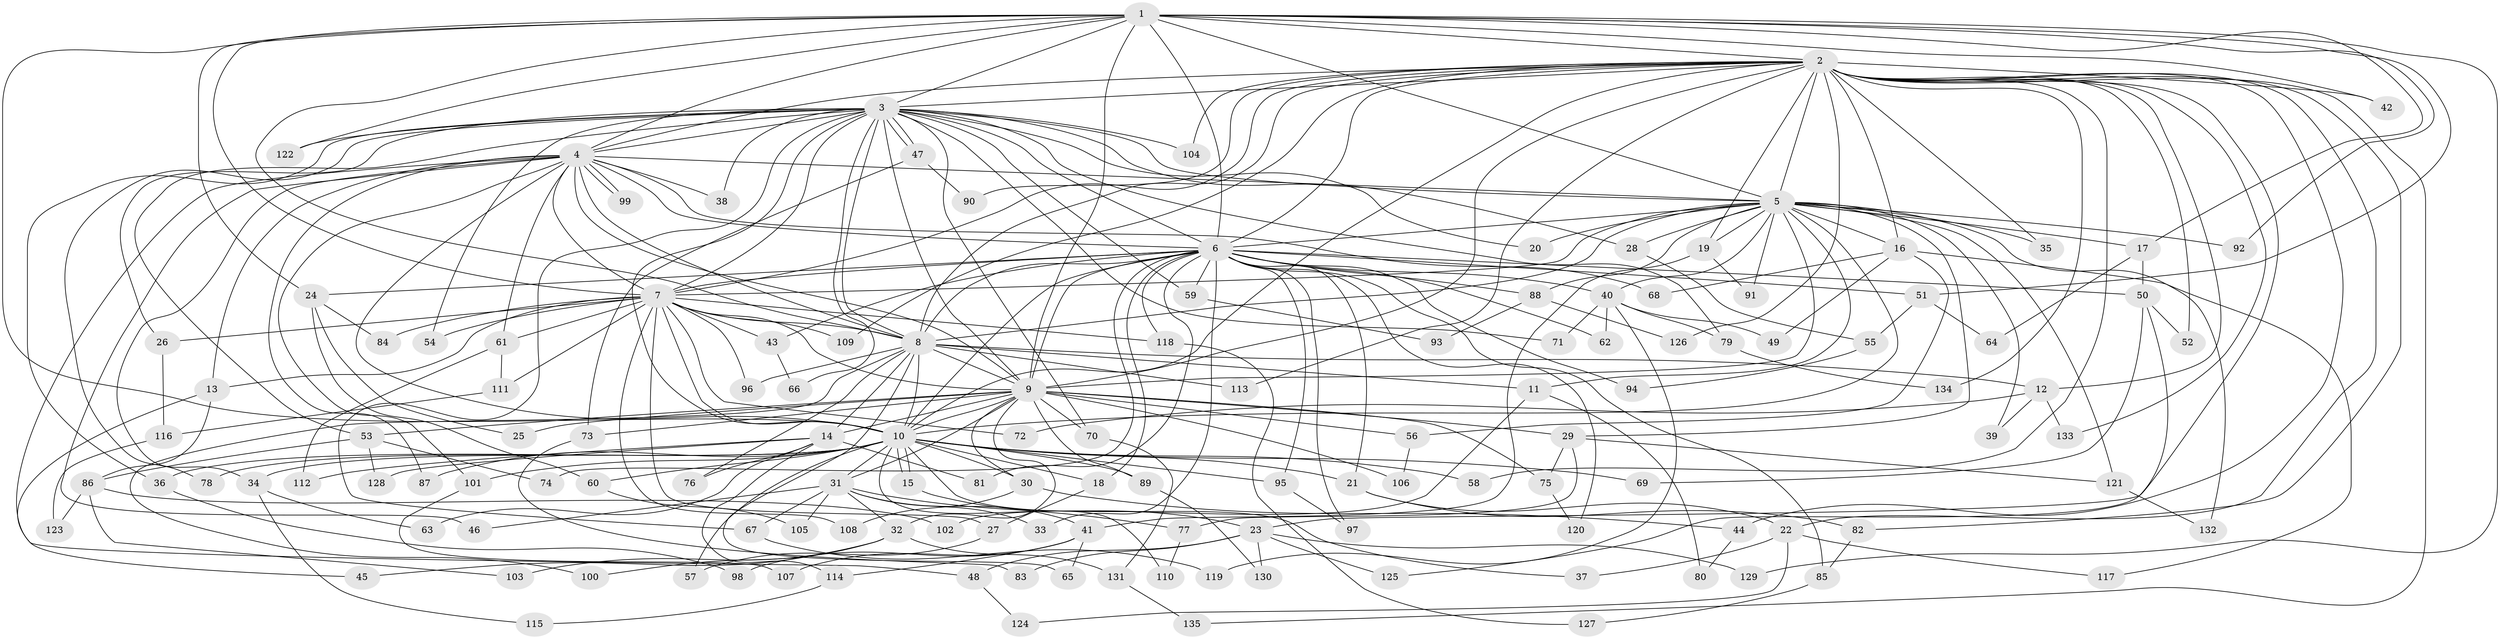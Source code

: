 // Generated by graph-tools (version 1.1) at 2025/25/03/09/25 03:25:38]
// undirected, 135 vertices, 295 edges
graph export_dot {
graph [start="1"]
  node [color=gray90,style=filled];
  1;
  2;
  3;
  4;
  5;
  6;
  7;
  8;
  9;
  10;
  11;
  12;
  13;
  14;
  15;
  16;
  17;
  18;
  19;
  20;
  21;
  22;
  23;
  24;
  25;
  26;
  27;
  28;
  29;
  30;
  31;
  32;
  33;
  34;
  35;
  36;
  37;
  38;
  39;
  40;
  41;
  42;
  43;
  44;
  45;
  46;
  47;
  48;
  49;
  50;
  51;
  52;
  53;
  54;
  55;
  56;
  57;
  58;
  59;
  60;
  61;
  62;
  63;
  64;
  65;
  66;
  67;
  68;
  69;
  70;
  71;
  72;
  73;
  74;
  75;
  76;
  77;
  78;
  79;
  80;
  81;
  82;
  83;
  84;
  85;
  86;
  87;
  88;
  89;
  90;
  91;
  92;
  93;
  94;
  95;
  96;
  97;
  98;
  99;
  100;
  101;
  102;
  103;
  104;
  105;
  106;
  107;
  108;
  109;
  110;
  111;
  112;
  113;
  114;
  115;
  116;
  117;
  118;
  119;
  120;
  121;
  122;
  123;
  124;
  125;
  126;
  127;
  128;
  129;
  130;
  131;
  132;
  133;
  134;
  135;
  1 -- 2;
  1 -- 3;
  1 -- 4;
  1 -- 5;
  1 -- 6;
  1 -- 7;
  1 -- 8;
  1 -- 9;
  1 -- 10;
  1 -- 17;
  1 -- 24;
  1 -- 42;
  1 -- 51;
  1 -- 92;
  1 -- 122;
  1 -- 129;
  2 -- 3;
  2 -- 4;
  2 -- 5;
  2 -- 6;
  2 -- 7;
  2 -- 8;
  2 -- 9;
  2 -- 10;
  2 -- 12;
  2 -- 16;
  2 -- 19;
  2 -- 22;
  2 -- 23;
  2 -- 35;
  2 -- 42;
  2 -- 44;
  2 -- 52;
  2 -- 58;
  2 -- 82;
  2 -- 90;
  2 -- 104;
  2 -- 109;
  2 -- 113;
  2 -- 126;
  2 -- 133;
  2 -- 134;
  2 -- 135;
  3 -- 4;
  3 -- 5;
  3 -- 6;
  3 -- 7;
  3 -- 8;
  3 -- 9;
  3 -- 10;
  3 -- 20;
  3 -- 26;
  3 -- 28;
  3 -- 36;
  3 -- 38;
  3 -- 47;
  3 -- 47;
  3 -- 53;
  3 -- 54;
  3 -- 59;
  3 -- 66;
  3 -- 67;
  3 -- 70;
  3 -- 71;
  3 -- 78;
  3 -- 79;
  3 -- 104;
  3 -- 122;
  4 -- 5;
  4 -- 6;
  4 -- 7;
  4 -- 8;
  4 -- 9;
  4 -- 10;
  4 -- 13;
  4 -- 34;
  4 -- 38;
  4 -- 46;
  4 -- 48;
  4 -- 61;
  4 -- 68;
  4 -- 87;
  4 -- 99;
  4 -- 99;
  4 -- 101;
  5 -- 6;
  5 -- 7;
  5 -- 8;
  5 -- 9;
  5 -- 10;
  5 -- 11;
  5 -- 16;
  5 -- 17;
  5 -- 19;
  5 -- 20;
  5 -- 28;
  5 -- 29;
  5 -- 35;
  5 -- 39;
  5 -- 40;
  5 -- 88;
  5 -- 91;
  5 -- 92;
  5 -- 121;
  5 -- 132;
  6 -- 7;
  6 -- 8;
  6 -- 9;
  6 -- 10;
  6 -- 18;
  6 -- 21;
  6 -- 24;
  6 -- 33;
  6 -- 40;
  6 -- 43;
  6 -- 50;
  6 -- 51;
  6 -- 59;
  6 -- 62;
  6 -- 74;
  6 -- 81;
  6 -- 85;
  6 -- 88;
  6 -- 94;
  6 -- 95;
  6 -- 97;
  6 -- 118;
  6 -- 120;
  7 -- 8;
  7 -- 9;
  7 -- 10;
  7 -- 13;
  7 -- 26;
  7 -- 27;
  7 -- 43;
  7 -- 54;
  7 -- 61;
  7 -- 72;
  7 -- 84;
  7 -- 96;
  7 -- 108;
  7 -- 109;
  7 -- 111;
  7 -- 118;
  8 -- 9;
  8 -- 10;
  8 -- 11;
  8 -- 12;
  8 -- 14;
  8 -- 65;
  8 -- 76;
  8 -- 96;
  8 -- 100;
  8 -- 113;
  9 -- 10;
  9 -- 14;
  9 -- 25;
  9 -- 29;
  9 -- 30;
  9 -- 31;
  9 -- 32;
  9 -- 53;
  9 -- 56;
  9 -- 70;
  9 -- 73;
  9 -- 75;
  9 -- 89;
  9 -- 106;
  10 -- 15;
  10 -- 15;
  10 -- 18;
  10 -- 21;
  10 -- 30;
  10 -- 31;
  10 -- 34;
  10 -- 36;
  10 -- 37;
  10 -- 57;
  10 -- 58;
  10 -- 60;
  10 -- 69;
  10 -- 78;
  10 -- 87;
  10 -- 89;
  10 -- 95;
  10 -- 101;
  10 -- 110;
  11 -- 80;
  11 -- 102;
  12 -- 39;
  12 -- 72;
  12 -- 133;
  13 -- 45;
  13 -- 86;
  14 -- 63;
  14 -- 76;
  14 -- 81;
  14 -- 112;
  14 -- 114;
  14 -- 128;
  15 -- 23;
  16 -- 49;
  16 -- 56;
  16 -- 68;
  16 -- 117;
  17 -- 50;
  17 -- 64;
  18 -- 27;
  19 -- 41;
  19 -- 91;
  21 -- 22;
  21 -- 82;
  22 -- 37;
  22 -- 117;
  22 -- 124;
  23 -- 48;
  23 -- 83;
  23 -- 125;
  23 -- 129;
  23 -- 130;
  24 -- 25;
  24 -- 60;
  24 -- 84;
  26 -- 116;
  27 -- 57;
  28 -- 55;
  29 -- 75;
  29 -- 77;
  29 -- 121;
  30 -- 44;
  30 -- 108;
  31 -- 32;
  31 -- 33;
  31 -- 41;
  31 -- 46;
  31 -- 67;
  31 -- 77;
  31 -- 105;
  32 -- 45;
  32 -- 100;
  32 -- 103;
  32 -- 131;
  34 -- 63;
  34 -- 115;
  36 -- 98;
  40 -- 49;
  40 -- 62;
  40 -- 71;
  40 -- 79;
  40 -- 119;
  41 -- 65;
  41 -- 98;
  41 -- 107;
  41 -- 114;
  43 -- 66;
  44 -- 80;
  47 -- 73;
  47 -- 90;
  48 -- 124;
  50 -- 52;
  50 -- 69;
  50 -- 125;
  51 -- 55;
  51 -- 64;
  53 -- 74;
  53 -- 86;
  53 -- 128;
  55 -- 94;
  56 -- 106;
  59 -- 93;
  60 -- 105;
  61 -- 111;
  61 -- 112;
  67 -- 119;
  70 -- 131;
  73 -- 83;
  75 -- 120;
  77 -- 110;
  79 -- 134;
  82 -- 85;
  85 -- 127;
  86 -- 102;
  86 -- 103;
  86 -- 123;
  88 -- 93;
  88 -- 126;
  89 -- 130;
  95 -- 97;
  101 -- 107;
  111 -- 116;
  114 -- 115;
  116 -- 123;
  118 -- 127;
  121 -- 132;
  131 -- 135;
}
